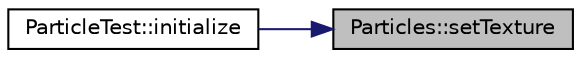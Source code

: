 digraph "Particles::setTexture"
{
 // INTERACTIVE_SVG=YES
 // LATEX_PDF_SIZE
  edge [fontname="Helvetica",fontsize="10",labelfontname="Helvetica",labelfontsize="10"];
  node [fontname="Helvetica",fontsize="10",shape=record];
  rankdir="RL";
  Node1 [label="Particles::setTexture",height=0.2,width=0.4,color="black", fillcolor="grey75", style="filled", fontcolor="black",tooltip=" "];
  Node1 -> Node2 [dir="back",color="midnightblue",fontsize="10",style="solid",fontname="Helvetica"];
  Node2 [label="ParticleTest::initialize",height=0.2,width=0.4,color="black", fillcolor="white", style="filled",URL="$d7/dbc/class_particle_test.html#a2c80205ed7aa29e3cb9062ad803f4485",tooltip=" "];
}

